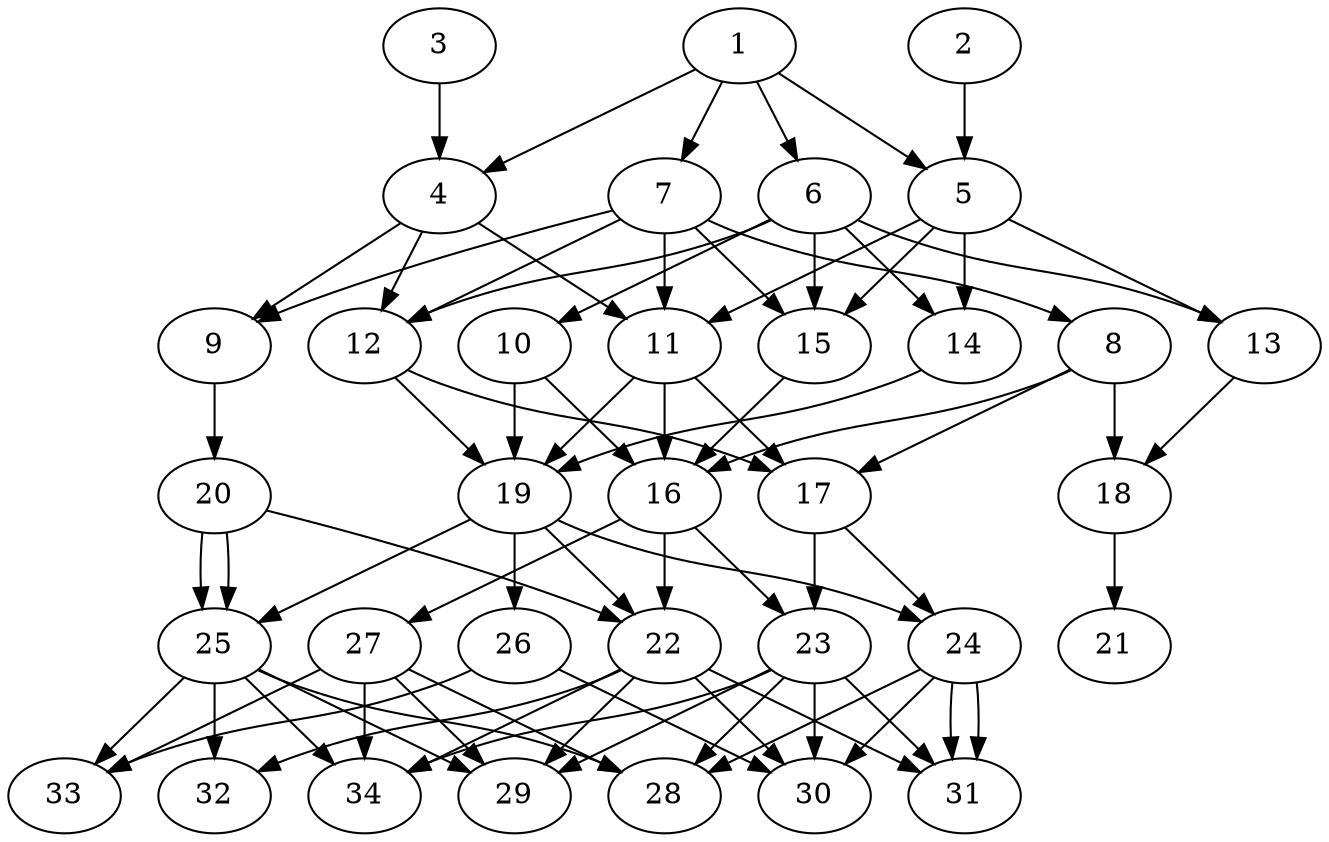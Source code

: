 // DAG (tier=2-normal, mode=compute, n=34, ccr=0.352, fat=0.560, density=0.575, regular=0.416, jump=0.147, mindata=524288, maxdata=8388608)
// DAG automatically generated by daggen at Sun Aug 24 16:33:33 2025
// /home/ermia/Project/Environments/daggen/bin/daggen --dot --ccr 0.352 --fat 0.560 --regular 0.416 --density 0.575 --jump 0.147 --mindata 524288 --maxdata 8388608 -n 34 
digraph G {
  1 [size="10116376319868122", alpha="0.15", expect_size="5058188159934061"]
  1 -> 4 [size ="27816968060928"]
  1 -> 5 [size ="27816968060928"]
  1 -> 6 [size ="27816968060928"]
  1 -> 7 [size ="27816968060928"]
  2 [size="12199888874552214", alpha="0.18", expect_size="6099944437276107"]
  2 -> 5 [size ="35597896908800"]
  3 [size="435288924578132", alpha="0.18", expect_size="217644462289066"]
  3 -> 4 [size ="16653744078848"]
  4 [size="438891473625669248", alpha="0.14", expect_size="219445736812834624"]
  4 -> 9 [size ="221709911195648"]
  4 -> 11 [size ="221709911195648"]
  4 -> 12 [size ="221709911195648"]
  5 [size="309324897890525", alpha="0.15", expect_size="154662448945262"]
  5 -> 11 [size ="11248821338112"]
  5 -> 13 [size ="11248821338112"]
  5 -> 14 [size ="11248821338112"]
  5 -> 15 [size ="11248821338112"]
  6 [size="10240761816632488", alpha="0.16", expect_size="5120380908316244"]
  6 -> 10 [size ="234570175741952"]
  6 -> 12 [size ="234570175741952"]
  6 -> 13 [size ="234570175741952"]
  6 -> 14 [size ="234570175741952"]
  6 -> 15 [size ="234570175741952"]
  7 [size="1200155644138529536", alpha="0.13", expect_size="600077822069264768"]
  7 -> 8 [size ="510232056823808"]
  7 -> 9 [size ="510232056823808"]
  7 -> 11 [size ="510232056823808"]
  7 -> 12 [size ="510232056823808"]
  7 -> 15 [size ="510232056823808"]
  8 [size="788851632015856", alpha="0.06", expect_size="394425816007928"]
  8 -> 16 [size ="20283863859200"]
  8 -> 17 [size ="20283863859200"]
  8 -> 18 [size ="20283863859200"]
  9 [size="205336609967975968", alpha="0.15", expect_size="102668304983987984"]
  9 -> 20 [size ="197158326239232"]
  10 [size="19914146321061117952", alpha="0.08", expect_size="9957073160530558976"]
  10 -> 16 [size ="58775696310272"]
  10 -> 19 [size ="58775696310272"]
  11 [size="744574396922626", alpha="0.14", expect_size="372287198461313"]
  11 -> 16 [size ="12815242887168"]
  11 -> 17 [size ="12815242887168"]
  11 -> 19 [size ="12815242887168"]
  12 [size="3735919841582678", alpha="0.13", expect_size="1867959920791339"]
  12 -> 17 [size ="184123444428800"]
  12 -> 19 [size ="184123444428800"]
  13 [size="404395572693030656", alpha="0.04", expect_size="202197786346515328"]
  13 -> 18 [size ="199033490505728"]
  14 [size="800785667374246", alpha="0.05", expect_size="400392833687123"]
  14 -> 19 [size ="69868682477568"]
  15 [size="25637169401886412", alpha="0.19", expect_size="12818584700943206"]
  15 -> 16 [size ="402048608632832"]
  16 [size="112621487500510101504", alpha="0.02", expect_size="56310743750255050752"]
  16 -> 22 [size ="186568144846848"]
  16 -> 23 [size ="186568144846848"]
  16 -> 27 [size ="186568144846848"]
  17 [size="8605576899202040", alpha="0.00", expect_size="4302788449601020"]
  17 -> 23 [size ="307754950459392"]
  17 -> 24 [size ="307754950459392"]
  18 [size="737117984943940", alpha="0.04", expect_size="368558992471970"]
  18 -> 21 [size ="18523690631168"]
  19 [size="289562729900774464", alpha="0.00", expect_size="144781364950387232"]
  19 -> 22 [size ="138478880817152"]
  19 -> 24 [size ="138478880817152"]
  19 -> 25 [size ="138478880817152"]
  19 -> 26 [size ="138478880817152"]
  20 [size="475264914783956107264", alpha="0.10", expect_size="237632457391978053632"]
  20 -> 22 [size ="487207341129728"]
  20 -> 25 [size ="487207341129728"]
  20 -> 25 [size ="487207341129728"]
  21 [size="539715797782022324224", alpha="0.06", expect_size="269857898891011162112"]
  22 [size="447419978197938", alpha="0.18", expect_size="223709989098969"]
  22 -> 29 [size ="10058150707200"]
  22 -> 30 [size ="10058150707200"]
  22 -> 31 [size ="10058150707200"]
  22 -> 32 [size ="10058150707200"]
  22 -> 34 [size ="10058150707200"]
  23 [size="8049073213241690", alpha="0.04", expect_size="4024536606620845"]
  23 -> 28 [size ="252189146611712"]
  23 -> 29 [size ="252189146611712"]
  23 -> 30 [size ="252189146611712"]
  23 -> 31 [size ="252189146611712"]
  23 -> 34 [size ="252189146611712"]
  24 [size="7390847379500298", alpha="0.12", expect_size="3695423689750149"]
  24 -> 28 [size ="437769373483008"]
  24 -> 30 [size ="437769373483008"]
  24 -> 31 [size ="437769373483008"]
  24 -> 31 [size ="437769373483008"]
  25 [size="95707886818701606912", alpha="0.13", expect_size="47853943409350803456"]
  25 -> 28 [size ="167387030618112"]
  25 -> 29 [size ="167387030618112"]
  25 -> 32 [size ="167387030618112"]
  25 -> 33 [size ="167387030618112"]
  25 -> 34 [size ="167387030618112"]
  26 [size="954749018887509376", alpha="0.04", expect_size="477374509443754688"]
  26 -> 30 [size ="332309974745088"]
  26 -> 33 [size ="332309974745088"]
  27 [size="14948573831315248", alpha="0.12", expect_size="7474286915657624"]
  27 -> 28 [size ="288848496033792"]
  27 -> 29 [size ="288848496033792"]
  27 -> 33 [size ="288848496033792"]
  27 -> 34 [size ="288848496033792"]
  28 [size="574167370245610", alpha="0.01", expect_size="287083685122805"]
  29 [size="22839206360818804", alpha="0.19", expect_size="11419603180409402"]
  30 [size="7446106497351094", alpha="0.02", expect_size="3723053248675547"]
  31 [size="130827887376481040", alpha="0.03", expect_size="65413943688240520"]
  32 [size="19049055430890008", alpha="0.08", expect_size="9524527715445004"]
  33 [size="300491586963352059904", alpha="0.11", expect_size="150245793481676029952"]
  34 [size="214913617208273984", alpha="0.01", expect_size="107456808604136992"]
}